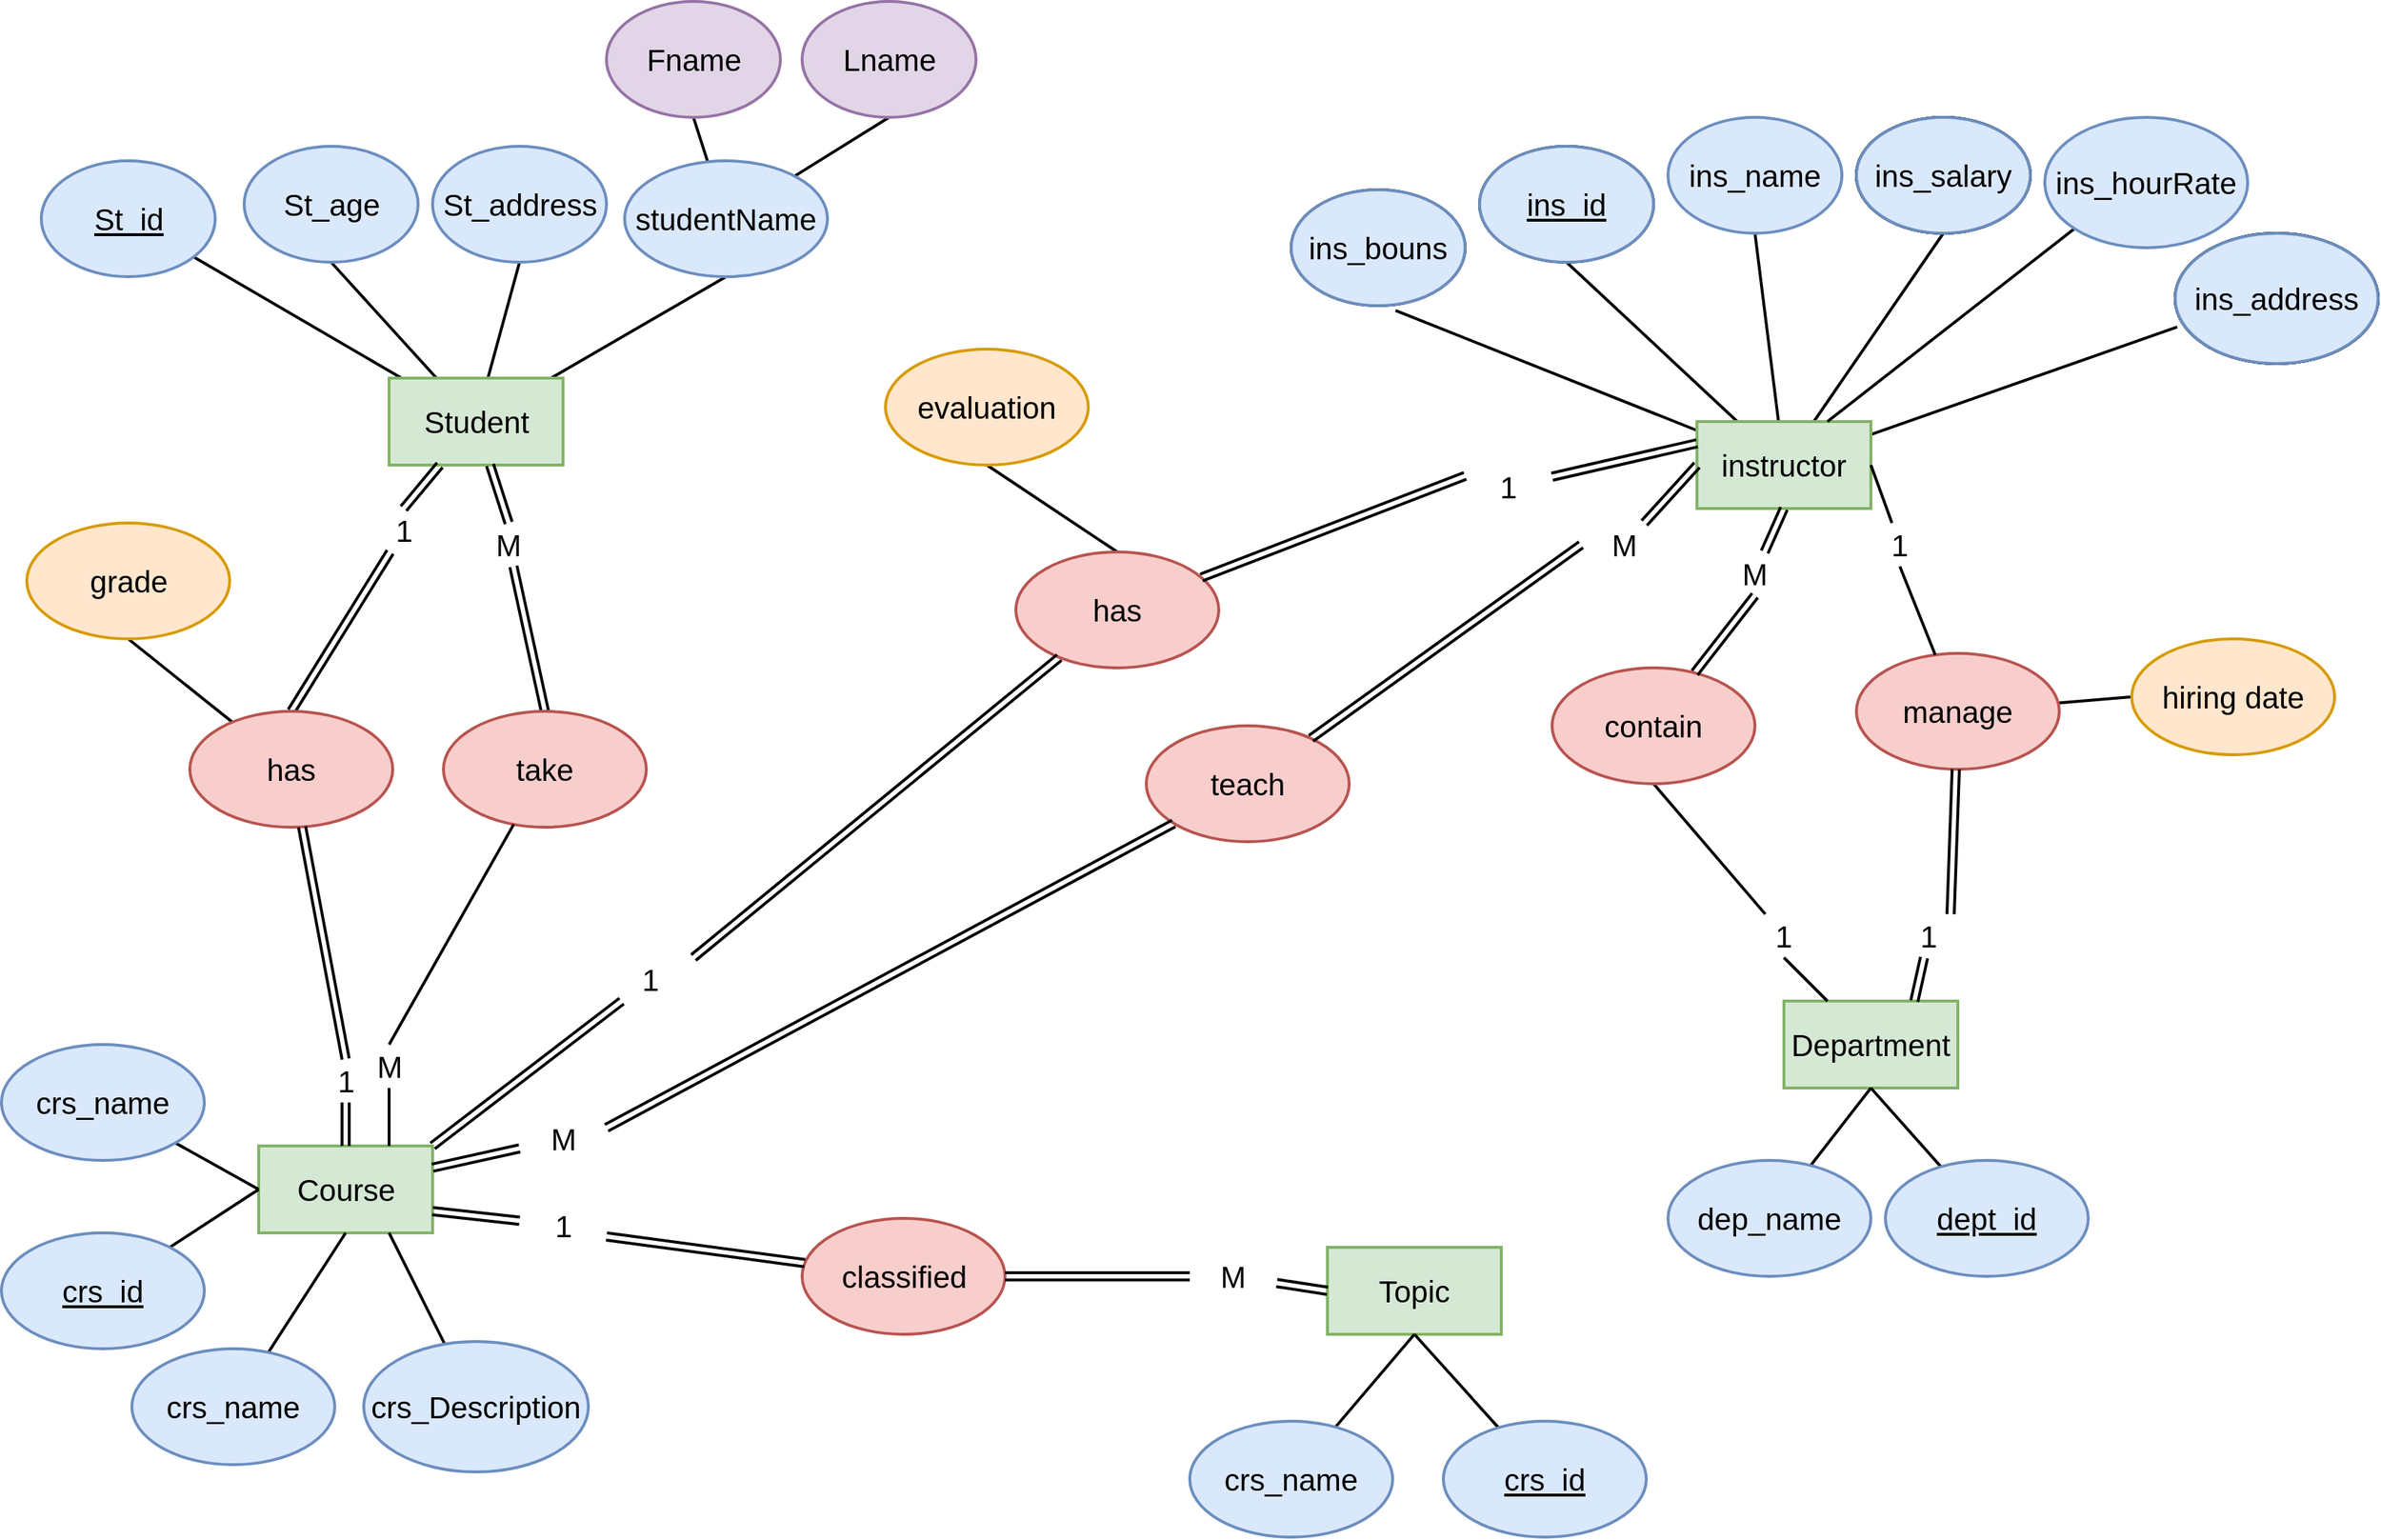 <mxfile version="20.1.1" type="github">
  <diagram id="Plf4LPq0GLGCBRdL_4Ds" name="Page-1">
    <mxGraphModel dx="1038" dy="571" grid="1" gridSize="10" guides="1" tooltips="1" connect="1" arrows="1" fold="1" page="1" pageScale="1" pageWidth="850" pageHeight="1100" math="0" shadow="0">
      <root>
        <mxCell id="0" />
        <mxCell id="1" parent="0" />
        <mxCell id="oyLcNb62KB4HVOdK1oz7-9" style="rounded=0;orthogonalLoop=1;jettySize=auto;html=1;entryX=0.5;entryY=1;entryDx=0;entryDy=0;fontSize=21;strokeWidth=2;endArrow=none;endFill=0;" parent="1" source="oyLcNb62KB4HVOdK1oz7-3" target="oyLcNb62KB4HVOdK1oz7-5" edge="1">
          <mxGeometry relative="1" as="geometry" />
        </mxCell>
        <mxCell id="oyLcNb62KB4HVOdK1oz7-10" style="rounded=0;orthogonalLoop=1;jettySize=auto;html=1;entryX=0.5;entryY=1;entryDx=0;entryDy=0;fontSize=21;strokeWidth=2;endArrow=none;endFill=0;" parent="1" source="oyLcNb62KB4HVOdK1oz7-3" target="oyLcNb62KB4HVOdK1oz7-6" edge="1">
          <mxGeometry relative="1" as="geometry" />
        </mxCell>
        <mxCell id="oyLcNb62KB4HVOdK1oz7-13" style="rounded=0;orthogonalLoop=1;jettySize=auto;html=1;fontSize=21;strokeWidth=2;endArrow=none;endFill=0;" parent="1" source="oyLcNb62KB4HVOdK1oz7-3" target="oyLcNb62KB4HVOdK1oz7-4" edge="1">
          <mxGeometry relative="1" as="geometry" />
        </mxCell>
        <mxCell id="oyLcNb62KB4HVOdK1oz7-14" style="rounded=0;orthogonalLoop=1;jettySize=auto;html=1;entryX=0.5;entryY=1;entryDx=0;entryDy=0;fontSize=21;strokeWidth=2;endArrow=none;endFill=0;" parent="1" source="oyLcNb62KB4HVOdK1oz7-3" target="oyLcNb62KB4HVOdK1oz7-12" edge="1">
          <mxGeometry relative="1" as="geometry" />
        </mxCell>
        <mxCell id="oyLcNb62KB4HVOdK1oz7-39" style="edgeStyle=none;rounded=0;orthogonalLoop=1;jettySize=auto;html=1;entryX=0.5;entryY=0;entryDx=0;entryDy=0;fontSize=21;endArrow=none;endFill=0;strokeWidth=2;shape=link;startArrow=none;" parent="1" source="oyLcNb62KB4HVOdK1oz7-81" target="oyLcNb62KB4HVOdK1oz7-38" edge="1">
          <mxGeometry relative="1" as="geometry" />
        </mxCell>
        <mxCell id="oyLcNb62KB4HVOdK1oz7-66" style="edgeStyle=none;rounded=0;orthogonalLoop=1;jettySize=auto;html=1;entryX=0.5;entryY=0;entryDx=0;entryDy=0;fontSize=21;endArrow=none;endFill=0;strokeWidth=2;shape=link;startArrow=none;" parent="1" source="oyLcNb62KB4HVOdK1oz7-74" target="oyLcNb62KB4HVOdK1oz7-65" edge="1">
          <mxGeometry relative="1" as="geometry" />
        </mxCell>
        <mxCell id="oyLcNb62KB4HVOdK1oz7-3" value="Student" style="rounded=0;whiteSpace=wrap;html=1;strokeWidth=2;fontSize=21;fillColor=#d5e8d4;strokeColor=#82b366;" parent="1" vertex="1">
          <mxGeometry x="287.5" y="280" width="120" height="60" as="geometry" />
        </mxCell>
        <mxCell id="oyLcNb62KB4HVOdK1oz7-4" value="St_id" style="ellipse;whiteSpace=wrap;html=1;strokeWidth=2;fontSize=21;fillStyle=auto;fontStyle=4;fillColor=#dae8fc;strokeColor=#6c8ebf;" parent="1" vertex="1">
          <mxGeometry x="47.5" y="130" width="120" height="80" as="geometry" />
        </mxCell>
        <mxCell id="oyLcNb62KB4HVOdK1oz7-5" value="St_age" style="ellipse;whiteSpace=wrap;html=1;fontSize=21;strokeWidth=2;fillColor=#dae8fc;strokeColor=#6c8ebf;" parent="1" vertex="1">
          <mxGeometry x="187.5" y="120" width="120" height="80" as="geometry" />
        </mxCell>
        <mxCell id="oyLcNb62KB4HVOdK1oz7-6" value="St_address" style="ellipse;whiteSpace=wrap;html=1;fontSize=21;strokeWidth=2;fillColor=#dae8fc;strokeColor=#6c8ebf;" parent="1" vertex="1">
          <mxGeometry x="317.5" y="120" width="120" height="80" as="geometry" />
        </mxCell>
        <mxCell id="oyLcNb62KB4HVOdK1oz7-20" style="edgeStyle=none;rounded=0;orthogonalLoop=1;jettySize=auto;html=1;entryX=0.5;entryY=1;entryDx=0;entryDy=0;fontSize=21;endArrow=none;endFill=0;strokeWidth=2;" parent="1" source="oyLcNb62KB4HVOdK1oz7-12" target="oyLcNb62KB4HVOdK1oz7-18" edge="1">
          <mxGeometry relative="1" as="geometry">
            <mxPoint x="502.5" y="100.0" as="targetPoint" />
          </mxGeometry>
        </mxCell>
        <mxCell id="oyLcNb62KB4HVOdK1oz7-21" style="edgeStyle=none;rounded=0;orthogonalLoop=1;jettySize=auto;html=1;entryX=0.5;entryY=1;entryDx=0;entryDy=0;fontSize=21;endArrow=none;endFill=0;strokeWidth=2;" parent="1" source="oyLcNb62KB4HVOdK1oz7-12" target="oyLcNb62KB4HVOdK1oz7-19" edge="1">
          <mxGeometry relative="1" as="geometry">
            <mxPoint x="642.5" y="100.0" as="targetPoint" />
          </mxGeometry>
        </mxCell>
        <mxCell id="oyLcNb62KB4HVOdK1oz7-12" value="studentName" style="ellipse;whiteSpace=wrap;html=1;fontSize=21;strokeWidth=2;fillColor=#dae8fc;strokeColor=#6c8ebf;" parent="1" vertex="1">
          <mxGeometry x="450" y="130" width="140" height="80" as="geometry" />
        </mxCell>
        <mxCell id="oyLcNb62KB4HVOdK1oz7-18" value="Fname" style="ellipse;whiteSpace=wrap;html=1;fontSize=21;strokeWidth=2;fillColor=#e1d5e7;strokeColor=#9673a6;" parent="1" vertex="1">
          <mxGeometry x="437.5" y="20" width="120" height="80" as="geometry" />
        </mxCell>
        <mxCell id="oyLcNb62KB4HVOdK1oz7-19" value="Lname" style="ellipse;whiteSpace=wrap;html=1;fontSize=21;strokeWidth=2;fillColor=#e1d5e7;strokeColor=#9673a6;" parent="1" vertex="1">
          <mxGeometry x="572.5" y="20" width="120" height="80" as="geometry" />
        </mxCell>
        <mxCell id="oyLcNb62KB4HVOdK1oz7-77" style="edgeStyle=none;rounded=0;orthogonalLoop=1;jettySize=auto;html=1;entryX=0.5;entryY=1;entryDx=0;entryDy=0;fontSize=21;endArrow=none;endFill=0;strokeWidth=2;startArrow=none;" parent="1" source="oyLcNb62KB4HVOdK1oz7-82" target="oyLcNb62KB4HVOdK1oz7-76" edge="1">
          <mxGeometry relative="1" as="geometry" />
        </mxCell>
        <mxCell id="oyLcNb62KB4HVOdK1oz7-22" value="Department" style="rounded=0;whiteSpace=wrap;html=1;strokeWidth=2;fontSize=21;fillColor=#d5e8d4;strokeColor=#82b366;" parent="1" vertex="1">
          <mxGeometry x="1250" y="710" width="120" height="60" as="geometry" />
        </mxCell>
        <mxCell id="oyLcNb62KB4HVOdK1oz7-25" style="edgeStyle=none;rounded=0;orthogonalLoop=1;jettySize=auto;html=1;entryX=0.5;entryY=1;entryDx=0;entryDy=0;fontSize=21;endArrow=none;endFill=0;strokeWidth=2;" parent="1" source="oyLcNb62KB4HVOdK1oz7-23" target="oyLcNb62KB4HVOdK1oz7-22" edge="1">
          <mxGeometry relative="1" as="geometry" />
        </mxCell>
        <mxCell id="oyLcNb62KB4HVOdK1oz7-23" value="dept_id" style="ellipse;whiteSpace=wrap;html=1;fontSize=21;strokeWidth=2;fontStyle=4;fillColor=#dae8fc;strokeColor=#6c8ebf;" parent="1" vertex="1">
          <mxGeometry x="1320" y="820" width="140" height="80" as="geometry" />
        </mxCell>
        <mxCell id="oyLcNb62KB4HVOdK1oz7-26" style="edgeStyle=none;rounded=0;orthogonalLoop=1;jettySize=auto;html=1;entryX=0.5;entryY=1;entryDx=0;entryDy=0;fontSize=21;endArrow=none;endFill=0;strokeWidth=2;" parent="1" source="oyLcNb62KB4HVOdK1oz7-24" target="oyLcNb62KB4HVOdK1oz7-22" edge="1">
          <mxGeometry relative="1" as="geometry" />
        </mxCell>
        <mxCell id="oyLcNb62KB4HVOdK1oz7-24" value="dep_name" style="ellipse;whiteSpace=wrap;html=1;fontSize=21;strokeWidth=2;fontStyle=0;fillColor=#dae8fc;strokeColor=#6c8ebf;" parent="1" vertex="1">
          <mxGeometry x="1170" y="820" width="140" height="80" as="geometry" />
        </mxCell>
        <mxCell id="oyLcNb62KB4HVOdK1oz7-27" value="Course" style="rounded=0;whiteSpace=wrap;html=1;strokeWidth=2;fontSize=21;fillColor=#d5e8d4;strokeColor=#82b366;" parent="1" vertex="1">
          <mxGeometry x="197.5" y="810" width="120" height="60" as="geometry" />
        </mxCell>
        <mxCell id="oyLcNb62KB4HVOdK1oz7-31" style="edgeStyle=none;rounded=0;orthogonalLoop=1;jettySize=auto;html=1;entryX=0;entryY=0.5;entryDx=0;entryDy=0;fontSize=21;endArrow=none;endFill=0;strokeWidth=2;" parent="1" source="oyLcNb62KB4HVOdK1oz7-28" target="oyLcNb62KB4HVOdK1oz7-27" edge="1">
          <mxGeometry relative="1" as="geometry" />
        </mxCell>
        <mxCell id="oyLcNb62KB4HVOdK1oz7-28" value="crs_id" style="ellipse;whiteSpace=wrap;html=1;fontSize=21;strokeWidth=2;fontStyle=4;fillColor=#dae8fc;strokeColor=#6c8ebf;" parent="1" vertex="1">
          <mxGeometry x="20" y="870" width="140" height="80" as="geometry" />
        </mxCell>
        <mxCell id="oyLcNb62KB4HVOdK1oz7-33" style="edgeStyle=none;rounded=0;orthogonalLoop=1;jettySize=auto;html=1;entryX=0;entryY=0.5;entryDx=0;entryDy=0;fontSize=21;endArrow=none;endFill=0;strokeWidth=2;" parent="1" source="oyLcNb62KB4HVOdK1oz7-29" target="oyLcNb62KB4HVOdK1oz7-27" edge="1">
          <mxGeometry relative="1" as="geometry" />
        </mxCell>
        <mxCell id="oyLcNb62KB4HVOdK1oz7-29" value="crs_name" style="ellipse;whiteSpace=wrap;html=1;fontSize=21;strokeWidth=2;fontStyle=0;fillColor=#dae8fc;strokeColor=#6c8ebf;" parent="1" vertex="1">
          <mxGeometry x="20" y="740" width="140" height="80" as="geometry" />
        </mxCell>
        <mxCell id="oyLcNb62KB4HVOdK1oz7-34" style="edgeStyle=none;rounded=0;orthogonalLoop=1;jettySize=auto;html=1;entryX=0.5;entryY=1;entryDx=0;entryDy=0;fontSize=21;endArrow=none;endFill=0;strokeWidth=2;" parent="1" source="oyLcNb62KB4HVOdK1oz7-30" target="oyLcNb62KB4HVOdK1oz7-27" edge="1">
          <mxGeometry relative="1" as="geometry" />
        </mxCell>
        <mxCell id="oyLcNb62KB4HVOdK1oz7-30" value="crs_name" style="ellipse;whiteSpace=wrap;html=1;fontSize=21;strokeWidth=2;fontStyle=0;fillColor=#dae8fc;strokeColor=#6c8ebf;" parent="1" vertex="1">
          <mxGeometry x="110" y="950" width="140" height="80" as="geometry" />
        </mxCell>
        <mxCell id="oyLcNb62KB4HVOdK1oz7-36" style="edgeStyle=none;rounded=0;orthogonalLoop=1;jettySize=auto;html=1;entryX=0.75;entryY=1;entryDx=0;entryDy=0;fontSize=21;endArrow=none;endFill=0;strokeWidth=2;" parent="1" source="oyLcNb62KB4HVOdK1oz7-35" target="oyLcNb62KB4HVOdK1oz7-27" edge="1">
          <mxGeometry relative="1" as="geometry" />
        </mxCell>
        <mxCell id="oyLcNb62KB4HVOdK1oz7-35" value="crs_Description" style="ellipse;whiteSpace=wrap;html=1;fontSize=21;strokeWidth=2;fontStyle=0;fillColor=#dae8fc;strokeColor=#6c8ebf;" parent="1" vertex="1">
          <mxGeometry x="270" y="945" width="155" height="90" as="geometry" />
        </mxCell>
        <mxCell id="oyLcNb62KB4HVOdK1oz7-40" style="edgeStyle=none;rounded=0;orthogonalLoop=1;jettySize=auto;html=1;entryX=0.5;entryY=0;entryDx=0;entryDy=0;fontSize=21;endArrow=none;endFill=0;strokeWidth=2;shape=link;startArrow=none;" parent="1" source="oyLcNb62KB4HVOdK1oz7-80" target="oyLcNb62KB4HVOdK1oz7-27" edge="1">
          <mxGeometry relative="1" as="geometry" />
        </mxCell>
        <mxCell id="oyLcNb62KB4HVOdK1oz7-43" style="edgeStyle=none;rounded=0;orthogonalLoop=1;jettySize=auto;html=1;entryX=0.5;entryY=1;entryDx=0;entryDy=0;fontSize=21;endArrow=none;endFill=0;strokeWidth=2;" parent="1" source="oyLcNb62KB4HVOdK1oz7-38" target="oyLcNb62KB4HVOdK1oz7-42" edge="1">
          <mxGeometry relative="1" as="geometry" />
        </mxCell>
        <mxCell id="oyLcNb62KB4HVOdK1oz7-38" value="has" style="ellipse;whiteSpace=wrap;html=1;fontSize=21;strokeWidth=2;fontStyle=0;fillColor=#f8cecc;strokeColor=#b85450;" parent="1" vertex="1">
          <mxGeometry x="150" y="510" width="140" height="80" as="geometry" />
        </mxCell>
        <mxCell id="oyLcNb62KB4HVOdK1oz7-42" value="grade" style="ellipse;whiteSpace=wrap;html=1;fontSize=21;strokeWidth=2;fontStyle=0;fillColor=#ffe6cc;strokeColor=#d79b00;" parent="1" vertex="1">
          <mxGeometry x="37.5" y="380" width="140" height="80" as="geometry" />
        </mxCell>
        <mxCell id="oyLcNb62KB4HVOdK1oz7-48" style="edgeStyle=none;rounded=0;orthogonalLoop=1;jettySize=auto;html=1;entryX=0.5;entryY=1;entryDx=0;entryDy=0;fontSize=21;endArrow=none;endFill=0;strokeWidth=2;" parent="1" source="oyLcNb62KB4HVOdK1oz7-44" target="oyLcNb62KB4HVOdK1oz7-46" edge="1">
          <mxGeometry relative="1" as="geometry" />
        </mxCell>
        <mxCell id="oyLcNb62KB4HVOdK1oz7-49" style="edgeStyle=none;rounded=0;orthogonalLoop=1;jettySize=auto;html=1;entryX=0.5;entryY=1;entryDx=0;entryDy=0;fontSize=21;endArrow=none;endFill=0;strokeWidth=2;" parent="1" source="oyLcNb62KB4HVOdK1oz7-44" target="oyLcNb62KB4HVOdK1oz7-45" edge="1">
          <mxGeometry relative="1" as="geometry" />
        </mxCell>
        <mxCell id="oyLcNb62KB4HVOdK1oz7-50" style="edgeStyle=none;rounded=0;orthogonalLoop=1;jettySize=auto;html=1;entryX=0.5;entryY=1;entryDx=0;entryDy=0;fontSize=21;endArrow=none;endFill=0;strokeWidth=2;" parent="1" source="oyLcNb62KB4HVOdK1oz7-44" target="oyLcNb62KB4HVOdK1oz7-47" edge="1">
          <mxGeometry relative="1" as="geometry" />
        </mxCell>
        <mxCell id="oyLcNb62KB4HVOdK1oz7-54" style="edgeStyle=none;rounded=0;orthogonalLoop=1;jettySize=auto;html=1;entryX=0.6;entryY=1.042;entryDx=0;entryDy=0;entryPerimeter=0;fontSize=21;endArrow=none;endFill=0;strokeWidth=2;" parent="1" source="oyLcNb62KB4HVOdK1oz7-44" target="oyLcNb62KB4HVOdK1oz7-52" edge="1">
          <mxGeometry relative="1" as="geometry" />
        </mxCell>
        <mxCell id="oyLcNb62KB4HVOdK1oz7-57" style="edgeStyle=none;rounded=0;orthogonalLoop=1;jettySize=auto;html=1;entryX=0.01;entryY=0.719;entryDx=0;entryDy=0;fontSize=21;endArrow=none;endFill=0;strokeWidth=2;entryPerimeter=0;" parent="1" source="oyLcNb62KB4HVOdK1oz7-44" target="oyLcNb62KB4HVOdK1oz7-53" edge="1">
          <mxGeometry relative="1" as="geometry" />
        </mxCell>
        <mxCell id="oyLcNb62KB4HVOdK1oz7-44" value="instructor" style="rounded=0;whiteSpace=wrap;html=1;strokeWidth=2;fontSize=21;fillColor=#d5e8d4;strokeColor=#82b366;" parent="1" vertex="1">
          <mxGeometry x="1190" y="310" width="120" height="60" as="geometry" />
        </mxCell>
        <mxCell id="oyLcNb62KB4HVOdK1oz7-45" value="ins_name" style="ellipse;whiteSpace=wrap;html=1;fontSize=21;strokeWidth=2;fillColor=#dae8fc;strokeColor=#6c8ebf;" parent="1" vertex="1">
          <mxGeometry x="1170" y="100" width="120" height="80" as="geometry" />
        </mxCell>
        <mxCell id="oyLcNb62KB4HVOdK1oz7-46" value="ins_id" style="ellipse;whiteSpace=wrap;html=1;strokeWidth=2;fontSize=21;fillStyle=auto;fontStyle=4" parent="1" vertex="1">
          <mxGeometry x="1040" y="120" width="120" height="80" as="geometry" />
        </mxCell>
        <mxCell id="oyLcNb62KB4HVOdK1oz7-47" value="ins_salary" style="ellipse;whiteSpace=wrap;html=1;fontSize=21;strokeWidth=2;" parent="1" vertex="1">
          <mxGeometry x="1300" y="100" width="120" height="80" as="geometry" />
        </mxCell>
        <mxCell id="oyLcNb62KB4HVOdK1oz7-58" style="edgeStyle=none;rounded=0;orthogonalLoop=1;jettySize=auto;html=1;exitX=0;exitY=1;exitDx=0;exitDy=0;entryX=0.75;entryY=0;entryDx=0;entryDy=0;fontSize=21;endArrow=none;endFill=0;strokeWidth=2;" parent="1" source="oyLcNb62KB4HVOdK1oz7-51" target="oyLcNb62KB4HVOdK1oz7-44" edge="1">
          <mxGeometry relative="1" as="geometry" />
        </mxCell>
        <mxCell id="oyLcNb62KB4HVOdK1oz7-51" value="ins_hourRate" style="ellipse;whiteSpace=wrap;html=1;fontSize=21;strokeWidth=2;fillColor=#dae8fc;strokeColor=#6c8ebf;" parent="1" vertex="1">
          <mxGeometry x="1430" y="100" width="140" height="90" as="geometry" />
        </mxCell>
        <mxCell id="oyLcNb62KB4HVOdK1oz7-52" value="ins_bouns" style="ellipse;whiteSpace=wrap;html=1;fontSize=21;strokeWidth=2;" parent="1" vertex="1">
          <mxGeometry x="910" y="150" width="120" height="80" as="geometry" />
        </mxCell>
        <mxCell id="oyLcNb62KB4HVOdK1oz7-53" value="ins_address" style="ellipse;whiteSpace=wrap;html=1;fontSize=21;strokeWidth=2;" parent="1" vertex="1">
          <mxGeometry x="1520" y="180" width="140" height="90" as="geometry" />
        </mxCell>
        <mxCell id="oyLcNb62KB4HVOdK1oz7-59" value="Topic" style="rounded=0;whiteSpace=wrap;html=1;strokeWidth=2;fontSize=21;fillColor=#d5e8d4;strokeColor=#82b366;" parent="1" vertex="1">
          <mxGeometry x="935" y="880" width="120" height="60" as="geometry" />
        </mxCell>
        <mxCell id="oyLcNb62KB4HVOdK1oz7-63" style="edgeStyle=none;rounded=0;orthogonalLoop=1;jettySize=auto;html=1;entryX=0.5;entryY=1;entryDx=0;entryDy=0;fontSize=21;endArrow=none;endFill=0;strokeWidth=2;" parent="1" source="oyLcNb62KB4HVOdK1oz7-60" target="oyLcNb62KB4HVOdK1oz7-59" edge="1">
          <mxGeometry relative="1" as="geometry" />
        </mxCell>
        <mxCell id="oyLcNb62KB4HVOdK1oz7-60" value="crs_name" style="ellipse;whiteSpace=wrap;html=1;fontSize=21;strokeWidth=2;fontStyle=0;fillColor=#dae8fc;strokeColor=#6c8ebf;" parent="1" vertex="1">
          <mxGeometry x="840" y="1000" width="140" height="80" as="geometry" />
        </mxCell>
        <mxCell id="oyLcNb62KB4HVOdK1oz7-62" style="edgeStyle=none;rounded=0;orthogonalLoop=1;jettySize=auto;html=1;entryX=0.5;entryY=1;entryDx=0;entryDy=0;fontSize=21;endArrow=none;endFill=0;strokeWidth=2;" parent="1" source="oyLcNb62KB4HVOdK1oz7-61" target="oyLcNb62KB4HVOdK1oz7-59" edge="1">
          <mxGeometry relative="1" as="geometry" />
        </mxCell>
        <mxCell id="oyLcNb62KB4HVOdK1oz7-61" value="crs_id" style="ellipse;whiteSpace=wrap;html=1;fontSize=21;strokeWidth=2;fontStyle=4;fillColor=#dae8fc;strokeColor=#6c8ebf;" parent="1" vertex="1">
          <mxGeometry x="1015" y="1000" width="140" height="80" as="geometry" />
        </mxCell>
        <mxCell id="oyLcNb62KB4HVOdK1oz7-67" style="edgeStyle=none;rounded=0;orthogonalLoop=1;jettySize=auto;html=1;fontSize=21;endArrow=none;endFill=0;strokeWidth=2;startArrow=none;entryX=0.75;entryY=0;entryDx=0;entryDy=0;" parent="1" source="oyLcNb62KB4HVOdK1oz7-75" target="oyLcNb62KB4HVOdK1oz7-27" edge="1">
          <mxGeometry relative="1" as="geometry">
            <mxPoint x="288" y="800" as="targetPoint" />
          </mxGeometry>
        </mxCell>
        <mxCell id="oyLcNb62KB4HVOdK1oz7-65" value="take" style="ellipse;whiteSpace=wrap;html=1;fontSize=21;strokeWidth=2;fontStyle=0;fillColor=#f8cecc;strokeColor=#b85450;" parent="1" vertex="1">
          <mxGeometry x="325" y="510" width="140" height="80" as="geometry" />
        </mxCell>
        <mxCell id="oyLcNb62KB4HVOdK1oz7-68" value="ins_address" style="ellipse;whiteSpace=wrap;html=1;fontSize=21;strokeWidth=2;" parent="1" vertex="1">
          <mxGeometry x="1520" y="180" width="140" height="90" as="geometry" />
        </mxCell>
        <mxCell id="oyLcNb62KB4HVOdK1oz7-69" value="ins_salary" style="ellipse;whiteSpace=wrap;html=1;fontSize=21;strokeWidth=2;" parent="1" vertex="1">
          <mxGeometry x="1300" y="100" width="120" height="80" as="geometry" />
        </mxCell>
        <mxCell id="oyLcNb62KB4HVOdK1oz7-70" value="ins_address" style="ellipse;whiteSpace=wrap;html=1;fontSize=21;strokeWidth=2;fillColor=#dae8fc;strokeColor=#6c8ebf;" parent="1" vertex="1">
          <mxGeometry x="1520" y="180" width="140" height="90" as="geometry" />
        </mxCell>
        <mxCell id="oyLcNb62KB4HVOdK1oz7-71" value="ins_salary" style="ellipse;whiteSpace=wrap;html=1;fontSize=21;strokeWidth=2;fillColor=#dae8fc;strokeColor=#6c8ebf;" parent="1" vertex="1">
          <mxGeometry x="1300" y="100" width="120" height="80" as="geometry" />
        </mxCell>
        <mxCell id="oyLcNb62KB4HVOdK1oz7-72" value="ins_id" style="ellipse;whiteSpace=wrap;html=1;strokeWidth=2;fontSize=21;fillStyle=auto;fontStyle=4;fillColor=#dae8fc;strokeColor=#6c8ebf;" parent="1" vertex="1">
          <mxGeometry x="1040" y="120" width="120" height="80" as="geometry" />
        </mxCell>
        <mxCell id="oyLcNb62KB4HVOdK1oz7-73" value="ins_bouns" style="ellipse;whiteSpace=wrap;html=1;fontSize=21;strokeWidth=2;fillColor=#dae8fc;strokeColor=#6c8ebf;" parent="1" vertex="1">
          <mxGeometry x="910" y="150" width="120" height="80" as="geometry" />
        </mxCell>
        <mxCell id="oyLcNb62KB4HVOdK1oz7-78" style="edgeStyle=none;rounded=0;orthogonalLoop=1;jettySize=auto;html=1;entryX=0.5;entryY=1;entryDx=0;entryDy=0;fontSize=21;endArrow=none;endFill=0;strokeWidth=2;shape=link;startArrow=none;" parent="1" source="oyLcNb62KB4HVOdK1oz7-83" target="oyLcNb62KB4HVOdK1oz7-44" edge="1">
          <mxGeometry relative="1" as="geometry" />
        </mxCell>
        <mxCell id="oyLcNb62KB4HVOdK1oz7-76" value="contain" style="ellipse;whiteSpace=wrap;html=1;fontSize=21;strokeWidth=2;fontStyle=0;fillColor=#f8cecc;strokeColor=#b85450;" parent="1" vertex="1">
          <mxGeometry x="1090" y="480" width="140" height="80" as="geometry" />
        </mxCell>
        <mxCell id="oyLcNb62KB4HVOdK1oz7-85" style="edgeStyle=none;shape=link;rounded=0;orthogonalLoop=1;jettySize=auto;html=1;entryX=0.75;entryY=0;entryDx=0;entryDy=0;fontSize=21;endArrow=none;endFill=0;strokeWidth=2;startArrow=none;" parent="1" source="oyLcNb62KB4HVOdK1oz7-87" target="oyLcNb62KB4HVOdK1oz7-22" edge="1">
          <mxGeometry relative="1" as="geometry" />
        </mxCell>
        <mxCell id="oyLcNb62KB4HVOdK1oz7-86" style="edgeStyle=none;rounded=0;orthogonalLoop=1;jettySize=auto;html=1;entryX=1;entryY=0.5;entryDx=0;entryDy=0;fontSize=21;endArrow=none;endFill=0;strokeWidth=2;startArrow=none;" parent="1" source="oyLcNb62KB4HVOdK1oz7-88" target="oyLcNb62KB4HVOdK1oz7-44" edge="1">
          <mxGeometry relative="1" as="geometry" />
        </mxCell>
        <mxCell id="oyLcNb62KB4HVOdK1oz7-90" style="edgeStyle=none;rounded=0;orthogonalLoop=1;jettySize=auto;html=1;entryX=0;entryY=0.5;entryDx=0;entryDy=0;fontSize=21;endArrow=none;endFill=0;strokeWidth=2;" parent="1" source="oyLcNb62KB4HVOdK1oz7-84" target="oyLcNb62KB4HVOdK1oz7-89" edge="1">
          <mxGeometry relative="1" as="geometry" />
        </mxCell>
        <mxCell id="oyLcNb62KB4HVOdK1oz7-84" value="manage" style="ellipse;whiteSpace=wrap;html=1;fontSize=21;strokeWidth=2;fontStyle=0;fillColor=#f8cecc;strokeColor=#b85450;" parent="1" vertex="1">
          <mxGeometry x="1300" y="470" width="140" height="80" as="geometry" />
        </mxCell>
        <mxCell id="oyLcNb62KB4HVOdK1oz7-89" value="hiring date" style="ellipse;whiteSpace=wrap;html=1;fontSize=21;strokeWidth=2;fontStyle=0;fillColor=#ffe6cc;strokeColor=#d79b00;" parent="1" vertex="1">
          <mxGeometry x="1490" y="460" width="140" height="80" as="geometry" />
        </mxCell>
        <mxCell id="oyLcNb62KB4HVOdK1oz7-92" style="edgeStyle=none;rounded=0;orthogonalLoop=1;jettySize=auto;html=1;entryX=1;entryY=0.25;entryDx=0;entryDy=0;fontSize=21;endArrow=none;endFill=0;strokeWidth=2;shape=link;startArrow=none;" parent="1" source="oyLcNb62KB4HVOdK1oz7-99" target="oyLcNb62KB4HVOdK1oz7-27" edge="1">
          <mxGeometry relative="1" as="geometry" />
        </mxCell>
        <mxCell id="oyLcNb62KB4HVOdK1oz7-93" style="edgeStyle=none;rounded=0;orthogonalLoop=1;jettySize=auto;html=1;entryX=0;entryY=0.5;entryDx=0;entryDy=0;fontSize=21;endArrow=none;endFill=0;strokeWidth=2;shape=link;startArrow=none;" parent="1" source="oyLcNb62KB4HVOdK1oz7-101" target="oyLcNb62KB4HVOdK1oz7-44" edge="1">
          <mxGeometry relative="1" as="geometry" />
        </mxCell>
        <mxCell id="oyLcNb62KB4HVOdK1oz7-91" value="teach" style="ellipse;whiteSpace=wrap;html=1;fontSize=21;strokeWidth=2;fontStyle=0;fillColor=#f8cecc;strokeColor=#b85450;" parent="1" vertex="1">
          <mxGeometry x="810" y="520" width="140" height="80" as="geometry" />
        </mxCell>
        <mxCell id="oyLcNb62KB4HVOdK1oz7-103" style="edgeStyle=none;rounded=0;orthogonalLoop=1;jettySize=auto;html=1;entryX=0;entryY=0.25;entryDx=0;entryDy=0;fontSize=21;endArrow=none;endFill=0;strokeWidth=2;shape=link;startArrow=none;" parent="1" source="oyLcNb62KB4HVOdK1oz7-131" target="oyLcNb62KB4HVOdK1oz7-44" edge="1">
          <mxGeometry relative="1" as="geometry" />
        </mxCell>
        <mxCell id="oyLcNb62KB4HVOdK1oz7-129" style="edgeStyle=none;rounded=0;orthogonalLoop=1;jettySize=auto;html=1;exitX=0.5;exitY=0;exitDx=0;exitDy=0;entryX=0.5;entryY=1;entryDx=0;entryDy=0;fontSize=21;endArrow=none;endFill=0;strokeWidth=2;" parent="1" source="oyLcNb62KB4HVOdK1oz7-102" target="oyLcNb62KB4HVOdK1oz7-128" edge="1">
          <mxGeometry relative="1" as="geometry" />
        </mxCell>
        <mxCell id="oyLcNb62KB4HVOdK1oz7-130" style="edgeStyle=none;rounded=0;orthogonalLoop=1;jettySize=auto;html=1;entryX=1;entryY=0;entryDx=0;entryDy=0;fontSize=21;endArrow=none;endFill=0;strokeWidth=2;shape=link;startArrow=none;" parent="1" source="oyLcNb62KB4HVOdK1oz7-133" target="oyLcNb62KB4HVOdK1oz7-27" edge="1">
          <mxGeometry relative="1" as="geometry" />
        </mxCell>
        <mxCell id="oyLcNb62KB4HVOdK1oz7-102" value="has" style="ellipse;whiteSpace=wrap;html=1;fontSize=21;strokeWidth=2;fontStyle=0;fillColor=#f8cecc;strokeColor=#b85450;" parent="1" vertex="1">
          <mxGeometry x="720" y="400" width="140" height="80" as="geometry" />
        </mxCell>
        <mxCell id="oyLcNb62KB4HVOdK1oz7-101" value="M" style="text;html=1;strokeColor=none;fillColor=none;align=center;verticalAlign=middle;whiteSpace=wrap;rounded=0;dashed=1;fillStyle=auto;fontSize=21;" parent="1" vertex="1">
          <mxGeometry x="1110" y="380" width="60" height="30" as="geometry" />
        </mxCell>
        <mxCell id="oyLcNb62KB4HVOdK1oz7-109" value="" style="edgeStyle=none;rounded=0;orthogonalLoop=1;jettySize=auto;html=1;entryX=0;entryY=0.5;entryDx=0;entryDy=0;fontSize=21;endArrow=none;endFill=0;strokeWidth=2;shape=link;" parent="1" source="oyLcNb62KB4HVOdK1oz7-91" target="oyLcNb62KB4HVOdK1oz7-101" edge="1">
          <mxGeometry relative="1" as="geometry">
            <mxPoint x="923.901" y="528.844" as="sourcePoint" />
            <mxPoint x="1190" y="340" as="targetPoint" />
          </mxGeometry>
        </mxCell>
        <mxCell id="oyLcNb62KB4HVOdK1oz7-99" value="M" style="text;html=1;strokeColor=none;fillColor=none;align=center;verticalAlign=middle;whiteSpace=wrap;rounded=0;dashed=1;fillStyle=auto;fontSize=21;" parent="1" vertex="1">
          <mxGeometry x="377.5" y="790" width="60" height="30" as="geometry" />
        </mxCell>
        <mxCell id="oyLcNb62KB4HVOdK1oz7-110" value="" style="edgeStyle=none;rounded=0;orthogonalLoop=1;jettySize=auto;html=1;entryX=1;entryY=0.25;entryDx=0;entryDy=0;fontSize=21;endArrow=none;endFill=0;strokeWidth=2;shape=link;" parent="1" source="oyLcNb62KB4HVOdK1oz7-91" target="oyLcNb62KB4HVOdK1oz7-99" edge="1">
          <mxGeometry relative="1" as="geometry">
            <mxPoint x="825.926" y="585.401" as="sourcePoint" />
            <mxPoint x="317.5" y="825" as="targetPoint" />
          </mxGeometry>
        </mxCell>
        <mxCell id="oyLcNb62KB4HVOdK1oz7-75" value="M" style="text;html=1;strokeColor=none;fillColor=none;align=center;verticalAlign=middle;whiteSpace=wrap;rounded=0;dashed=1;fillStyle=auto;fontSize=21;" parent="1" vertex="1">
          <mxGeometry x="257.5" y="740" width="60" height="30" as="geometry" />
        </mxCell>
        <mxCell id="oyLcNb62KB4HVOdK1oz7-111" value="" style="edgeStyle=none;rounded=0;orthogonalLoop=1;jettySize=auto;html=1;entryX=0.5;entryY=0;entryDx=0;entryDy=0;fontSize=21;endArrow=none;endFill=0;strokeWidth=2;" parent="1" source="oyLcNb62KB4HVOdK1oz7-65" target="oyLcNb62KB4HVOdK1oz7-75" edge="1">
          <mxGeometry relative="1" as="geometry">
            <mxPoint x="379.146" y="588.184" as="sourcePoint" />
            <mxPoint x="257.5" y="810" as="targetPoint" />
          </mxGeometry>
        </mxCell>
        <mxCell id="oyLcNb62KB4HVOdK1oz7-80" value="1" style="text;html=1;strokeColor=none;fillColor=none;align=center;verticalAlign=middle;whiteSpace=wrap;rounded=0;dashed=1;fillStyle=auto;fontSize=21;" parent="1" vertex="1">
          <mxGeometry x="227.5" y="750" width="60" height="30" as="geometry" />
        </mxCell>
        <mxCell id="oyLcNb62KB4HVOdK1oz7-114" value="" style="edgeStyle=none;rounded=0;orthogonalLoop=1;jettySize=auto;html=1;entryX=0.5;entryY=0;entryDx=0;entryDy=0;fontSize=21;endArrow=none;endFill=0;strokeWidth=2;shape=link;" parent="1" source="oyLcNb62KB4HVOdK1oz7-38" target="oyLcNb62KB4HVOdK1oz7-80" edge="1">
          <mxGeometry relative="1" as="geometry">
            <mxPoint x="225.521" y="589.875" as="sourcePoint" />
            <mxPoint x="257.5" y="810" as="targetPoint" />
          </mxGeometry>
        </mxCell>
        <mxCell id="oyLcNb62KB4HVOdK1oz7-81" value="1" style="text;html=1;strokeColor=none;fillColor=none;align=center;verticalAlign=middle;whiteSpace=wrap;rounded=0;dashed=1;fillStyle=auto;fontSize=21;" parent="1" vertex="1">
          <mxGeometry x="267.5" y="370" width="60" height="30" as="geometry" />
        </mxCell>
        <mxCell id="oyLcNb62KB4HVOdK1oz7-116" value="" style="edgeStyle=none;rounded=0;orthogonalLoop=1;jettySize=auto;html=1;entryX=0.5;entryY=0;entryDx=0;entryDy=0;fontSize=21;endArrow=none;endFill=0;strokeWidth=2;shape=link;" parent="1" source="oyLcNb62KB4HVOdK1oz7-3" target="oyLcNb62KB4HVOdK1oz7-81" edge="1">
          <mxGeometry relative="1" as="geometry">
            <mxPoint x="328.375" y="340" as="sourcePoint" />
            <mxPoint x="220" y="510" as="targetPoint" />
          </mxGeometry>
        </mxCell>
        <mxCell id="oyLcNb62KB4HVOdK1oz7-74" value="M" style="text;html=1;strokeColor=none;fillColor=none;align=center;verticalAlign=middle;whiteSpace=wrap;rounded=0;dashed=1;fillStyle=auto;fontSize=21;" parent="1" vertex="1">
          <mxGeometry x="340" y="380" width="60" height="30" as="geometry" />
        </mxCell>
        <mxCell id="oyLcNb62KB4HVOdK1oz7-118" value="" style="edgeStyle=none;rounded=0;orthogonalLoop=1;jettySize=auto;html=1;entryX=0.5;entryY=0;entryDx=0;entryDy=0;fontSize=21;endArrow=none;endFill=0;strokeWidth=2;shape=link;" parent="1" source="oyLcNb62KB4HVOdK1oz7-3" target="oyLcNb62KB4HVOdK1oz7-74" edge="1">
          <mxGeometry relative="1" as="geometry">
            <mxPoint x="354.625" y="340" as="sourcePoint" />
            <mxPoint x="395" y="510" as="targetPoint" />
          </mxGeometry>
        </mxCell>
        <mxCell id="oyLcNb62KB4HVOdK1oz7-82" value="1" style="text;html=1;strokeColor=none;fillColor=none;align=center;verticalAlign=middle;whiteSpace=wrap;rounded=0;dashed=1;fillStyle=auto;fontSize=21;" parent="1" vertex="1">
          <mxGeometry x="1220" y="650" width="60" height="30" as="geometry" />
        </mxCell>
        <mxCell id="oyLcNb62KB4HVOdK1oz7-123" value="" style="edgeStyle=none;rounded=0;orthogonalLoop=1;jettySize=auto;html=1;entryX=0.5;entryY=1;entryDx=0;entryDy=0;fontSize=21;endArrow=none;endFill=0;strokeWidth=2;" parent="1" source="oyLcNb62KB4HVOdK1oz7-22" target="oyLcNb62KB4HVOdK1oz7-82" edge="1">
          <mxGeometry relative="1" as="geometry">
            <mxPoint x="1289.783" y="710" as="sourcePoint" />
            <mxPoint x="1155" y="510" as="targetPoint" />
          </mxGeometry>
        </mxCell>
        <mxCell id="oyLcNb62KB4HVOdK1oz7-87" value="1" style="text;html=1;strokeColor=none;fillColor=none;align=center;verticalAlign=middle;whiteSpace=wrap;rounded=0;dashed=1;fillStyle=auto;fontSize=21;" parent="1" vertex="1">
          <mxGeometry x="1320" y="650" width="60" height="30" as="geometry" />
        </mxCell>
        <mxCell id="oyLcNb62KB4HVOdK1oz7-125" value="" style="edgeStyle=none;shape=link;rounded=0;orthogonalLoop=1;jettySize=auto;html=1;entryX=0.75;entryY=0;entryDx=0;entryDy=0;fontSize=21;endArrow=none;endFill=0;strokeWidth=2;" parent="1" source="oyLcNb62KB4HVOdK1oz7-84" target="oyLcNb62KB4HVOdK1oz7-87" edge="1">
          <mxGeometry relative="1" as="geometry">
            <mxPoint x="1364.022" y="549.854" as="sourcePoint" />
            <mxPoint x="1340" y="710" as="targetPoint" />
          </mxGeometry>
        </mxCell>
        <mxCell id="oyLcNb62KB4HVOdK1oz7-83" value="M" style="text;html=1;strokeColor=none;fillColor=none;align=center;verticalAlign=middle;whiteSpace=wrap;rounded=0;dashed=1;fillStyle=auto;fontSize=21;" parent="1" vertex="1">
          <mxGeometry x="1200" y="400" width="60" height="30" as="geometry" />
        </mxCell>
        <mxCell id="oyLcNb62KB4HVOdK1oz7-126" value="" style="edgeStyle=none;rounded=0;orthogonalLoop=1;jettySize=auto;html=1;entryX=0.5;entryY=1;entryDx=0;entryDy=0;fontSize=21;endArrow=none;endFill=0;strokeWidth=2;shape=link;" parent="1" source="oyLcNb62KB4HVOdK1oz7-76" target="oyLcNb62KB4HVOdK1oz7-83" edge="1">
          <mxGeometry relative="1" as="geometry">
            <mxPoint x="1182.703" y="482.162" as="sourcePoint" />
            <mxPoint x="1250" y="370" as="targetPoint" />
          </mxGeometry>
        </mxCell>
        <mxCell id="oyLcNb62KB4HVOdK1oz7-88" value="1" style="text;html=1;strokeColor=none;fillColor=none;align=center;verticalAlign=middle;whiteSpace=wrap;rounded=0;dashed=1;fillStyle=auto;fontSize=21;" parent="1" vertex="1">
          <mxGeometry x="1300" y="380" width="60" height="30" as="geometry" />
        </mxCell>
        <mxCell id="oyLcNb62KB4HVOdK1oz7-127" value="" style="edgeStyle=none;rounded=0;orthogonalLoop=1;jettySize=auto;html=1;entryX=0.5;entryY=1;entryDx=0;entryDy=0;fontSize=21;endArrow=none;endFill=0;strokeWidth=2;" parent="1" source="oyLcNb62KB4HVOdK1oz7-84" target="oyLcNb62KB4HVOdK1oz7-88" edge="1">
          <mxGeometry relative="1" as="geometry">
            <mxPoint x="1356.161" y="470.789" as="sourcePoint" />
            <mxPoint x="1310" y="340" as="targetPoint" />
          </mxGeometry>
        </mxCell>
        <mxCell id="oyLcNb62KB4HVOdK1oz7-128" value="evaluation" style="ellipse;whiteSpace=wrap;html=1;fontSize=21;strokeWidth=2;fontStyle=0;fillColor=#ffe6cc;strokeColor=#d79b00;" parent="1" vertex="1">
          <mxGeometry x="630" y="260" width="140" height="80" as="geometry" />
        </mxCell>
        <mxCell id="oyLcNb62KB4HVOdK1oz7-131" value="1" style="text;html=1;strokeColor=none;fillColor=none;align=center;verticalAlign=middle;whiteSpace=wrap;rounded=0;dashed=1;fillStyle=auto;fontSize=21;" parent="1" vertex="1">
          <mxGeometry x="1030" y="340" width="60" height="30" as="geometry" />
        </mxCell>
        <mxCell id="oyLcNb62KB4HVOdK1oz7-132" value="" style="edgeStyle=none;rounded=0;orthogonalLoop=1;jettySize=auto;html=1;entryX=0;entryY=0.25;entryDx=0;entryDy=0;fontSize=21;endArrow=none;endFill=0;strokeWidth=2;shape=link;" parent="1" source="oyLcNb62KB4HVOdK1oz7-102" target="oyLcNb62KB4HVOdK1oz7-131" edge="1">
          <mxGeometry relative="1" as="geometry">
            <mxPoint x="852.641" y="422.147" as="sourcePoint" />
            <mxPoint x="1190" y="325" as="targetPoint" />
          </mxGeometry>
        </mxCell>
        <mxCell id="oyLcNb62KB4HVOdK1oz7-133" value="1" style="text;html=1;strokeColor=none;fillColor=none;align=center;verticalAlign=middle;whiteSpace=wrap;rounded=0;dashed=1;fillStyle=auto;fontSize=21;" parent="1" vertex="1">
          <mxGeometry x="437.5" y="680" width="60" height="30" as="geometry" />
        </mxCell>
        <mxCell id="oyLcNb62KB4HVOdK1oz7-134" value="" style="edgeStyle=none;rounded=0;orthogonalLoop=1;jettySize=auto;html=1;entryX=1;entryY=0;entryDx=0;entryDy=0;fontSize=21;endArrow=none;endFill=0;strokeWidth=2;shape=link;" parent="1" source="oyLcNb62KB4HVOdK1oz7-102" target="oyLcNb62KB4HVOdK1oz7-133" edge="1">
          <mxGeometry relative="1" as="geometry">
            <mxPoint x="748.766" y="472.324" as="sourcePoint" />
            <mxPoint x="317.5" y="810" as="targetPoint" />
          </mxGeometry>
        </mxCell>
        <mxCell id="oyLcNb62KB4HVOdK1oz7-136" style="edgeStyle=none;shape=link;rounded=0;orthogonalLoop=1;jettySize=auto;html=1;entryX=1;entryY=0.75;entryDx=0;entryDy=0;fontSize=21;endArrow=none;endFill=0;strokeWidth=2;startArrow=none;" parent="1" source="oyLcNb62KB4HVOdK1oz7-141" target="oyLcNb62KB4HVOdK1oz7-27" edge="1">
          <mxGeometry relative="1" as="geometry" />
        </mxCell>
        <mxCell id="oyLcNb62KB4HVOdK1oz7-137" style="edgeStyle=none;shape=link;rounded=0;orthogonalLoop=1;jettySize=auto;html=1;entryX=0;entryY=0.5;entryDx=0;entryDy=0;fontSize=21;endArrow=none;endFill=0;strokeWidth=2;startArrow=none;" parent="1" source="oyLcNb62KB4HVOdK1oz7-138" target="oyLcNb62KB4HVOdK1oz7-59" edge="1">
          <mxGeometry relative="1" as="geometry" />
        </mxCell>
        <mxCell id="oyLcNb62KB4HVOdK1oz7-135" value="classified" style="ellipse;whiteSpace=wrap;html=1;fontSize=21;strokeWidth=2;fontStyle=0;fillColor=#f8cecc;strokeColor=#b85450;" parent="1" vertex="1">
          <mxGeometry x="572.5" y="860" width="140" height="80" as="geometry" />
        </mxCell>
        <mxCell id="oyLcNb62KB4HVOdK1oz7-138" value="M" style="text;html=1;strokeColor=none;fillColor=none;align=center;verticalAlign=middle;whiteSpace=wrap;rounded=0;dashed=1;fillStyle=auto;fontSize=21;" parent="1" vertex="1">
          <mxGeometry x="840" y="885" width="60" height="30" as="geometry" />
        </mxCell>
        <mxCell id="oyLcNb62KB4HVOdK1oz7-139" value="" style="edgeStyle=none;shape=link;rounded=0;orthogonalLoop=1;jettySize=auto;html=1;entryX=0;entryY=0.5;entryDx=0;entryDy=0;fontSize=21;endArrow=none;endFill=0;strokeWidth=2;" parent="1" source="oyLcNb62KB4HVOdK1oz7-135" target="oyLcNb62KB4HVOdK1oz7-138" edge="1">
          <mxGeometry relative="1" as="geometry">
            <mxPoint x="712.375" y="902.393" as="sourcePoint" />
            <mxPoint x="935" y="910" as="targetPoint" />
          </mxGeometry>
        </mxCell>
        <mxCell id="oyLcNb62KB4HVOdK1oz7-141" value="1" style="text;html=1;strokeColor=none;fillColor=none;align=center;verticalAlign=middle;whiteSpace=wrap;rounded=0;dashed=1;fillStyle=auto;fontSize=21;" parent="1" vertex="1">
          <mxGeometry x="377.5" y="850" width="60" height="30" as="geometry" />
        </mxCell>
        <mxCell id="oyLcNb62KB4HVOdK1oz7-142" value="" style="edgeStyle=none;shape=link;rounded=0;orthogonalLoop=1;jettySize=auto;html=1;entryX=1;entryY=0.75;entryDx=0;entryDy=0;fontSize=21;endArrow=none;endFill=0;strokeWidth=2;" parent="1" source="oyLcNb62KB4HVOdK1oz7-135" target="oyLcNb62KB4HVOdK1oz7-141" edge="1">
          <mxGeometry relative="1" as="geometry">
            <mxPoint x="574.397" y="890.751" as="sourcePoint" />
            <mxPoint x="317.5" y="855" as="targetPoint" />
          </mxGeometry>
        </mxCell>
      </root>
    </mxGraphModel>
  </diagram>
</mxfile>
